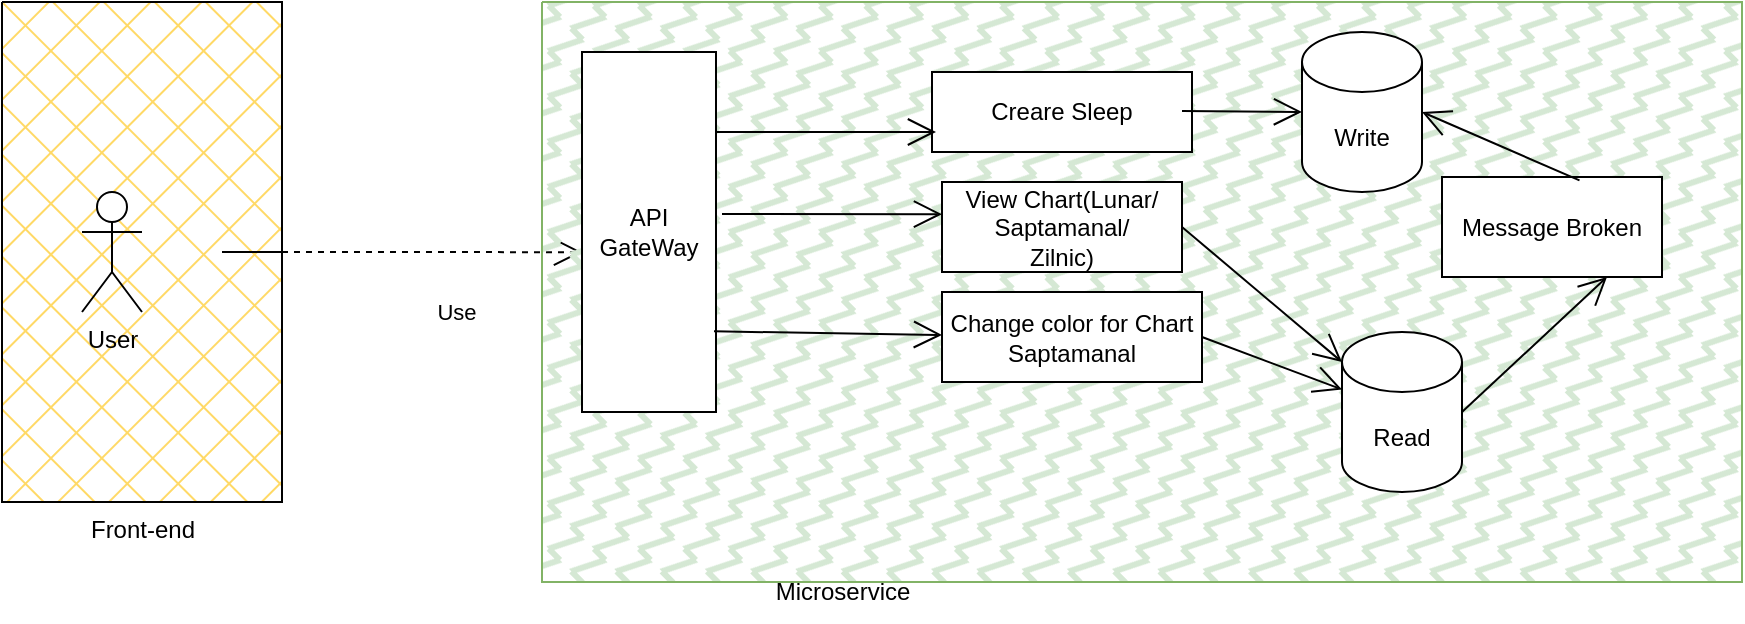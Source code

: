 <mxfile version="21.1.5" type="device">
  <diagram name="Pagina-1" id="2Bhw_C0bMm2bwY1Hlbg-">
    <mxGraphModel dx="913" dy="498" grid="1" gridSize="10" guides="1" tooltips="1" connect="1" arrows="1" fold="1" page="1" pageScale="1" pageWidth="827" pageHeight="1169" math="0" shadow="0">
      <root>
        <mxCell id="0" />
        <mxCell id="1" parent="0" />
        <mxCell id="Wih9sVURYQkkAsAvTysH-1" value="Front-end" style="verticalLabelPosition=bottom;verticalAlign=top;html=1;shape=mxgraph.basic.patternFillRect;fillStyle=cross-hatch;step=5;fillStrokeWidth=0.2;fillStrokeColor=#dddddd;fillColor=#FFD966;" vertex="1" parent="1">
          <mxGeometry x="130" y="115" width="140" height="250" as="geometry" />
        </mxCell>
        <mxCell id="Wih9sVURYQkkAsAvTysH-2" value="User" style="shape=umlActor;verticalLabelPosition=bottom;verticalAlign=top;html=1;" vertex="1" parent="1">
          <mxGeometry x="170" y="210" width="30" height="60" as="geometry" />
        </mxCell>
        <mxCell id="Wih9sVURYQkkAsAvTysH-3" value="Use" style="endArrow=open;endSize=12;dashed=1;html=1;rounded=0;entryX=0;entryY=0.556;entryDx=0;entryDy=0;entryPerimeter=0;" edge="1" parent="1" source="Wih9sVURYQkkAsAvTysH-1" target="Wih9sVURYQkkAsAvTysH-7">
          <mxGeometry x="0.4" y="-30" width="160" relative="1" as="geometry">
            <mxPoint x="230" y="210" as="sourcePoint" />
            <mxPoint x="400" y="240" as="targetPoint" />
            <Array as="points">
              <mxPoint x="240" y="240" />
            </Array>
            <mxPoint as="offset" />
          </mxGeometry>
        </mxCell>
        <mxCell id="Wih9sVURYQkkAsAvTysH-4" value="" style="verticalLabelPosition=bottom;verticalAlign=top;html=1;shape=mxgraph.basic.patternFillRect;fillStyle=zigzag-line;step=5;fillStrokeWidth=0.2;fillStrokeColor=#dddddd;fillColor=#d5e8d4;strokeColor=#82b366;" vertex="1" parent="1">
          <mxGeometry x="400" y="115" width="600" height="290" as="geometry" />
        </mxCell>
        <mxCell id="Wih9sVURYQkkAsAvTysH-5" value="Microservice" style="text;html=1;align=center;verticalAlign=middle;resizable=0;points=[];autosize=1;strokeColor=none;fillColor=none;" vertex="1" parent="1">
          <mxGeometry x="505" y="395" width="90" height="30" as="geometry" />
        </mxCell>
        <mxCell id="Wih9sVURYQkkAsAvTysH-6" value="Message Broken" style="html=1;whiteSpace=wrap;" vertex="1" parent="1">
          <mxGeometry x="850" y="202.5" width="110" height="50" as="geometry" />
        </mxCell>
        <mxCell id="Wih9sVURYQkkAsAvTysH-7" value="API &lt;br&gt;GateWay" style="html=1;whiteSpace=wrap;" vertex="1" parent="1">
          <mxGeometry x="420" y="140" width="67" height="180" as="geometry" />
        </mxCell>
        <mxCell id="Wih9sVURYQkkAsAvTysH-8" value="Creare Sleep" style="html=1;whiteSpace=wrap;" vertex="1" parent="1">
          <mxGeometry x="595" y="150" width="130" height="40" as="geometry" />
        </mxCell>
        <mxCell id="Wih9sVURYQkkAsAvTysH-9" value="View Chart(Lunar/&lt;br&gt;Saptamanal/&lt;br&gt;Zilnic)" style="html=1;whiteSpace=wrap;" vertex="1" parent="1">
          <mxGeometry x="600" y="205" width="120" height="45" as="geometry" />
        </mxCell>
        <mxCell id="Wih9sVURYQkkAsAvTysH-10" value="Change color for Chart&lt;br&gt;Saptamanal" style="html=1;whiteSpace=wrap;" vertex="1" parent="1">
          <mxGeometry x="600" y="260" width="130" height="45" as="geometry" />
        </mxCell>
        <mxCell id="Wih9sVURYQkkAsAvTysH-12" value="" style="endArrow=open;endFill=1;endSize=12;html=1;rounded=0;entryX=0;entryY=0.358;entryDx=0;entryDy=0;entryPerimeter=0;fontStyle=1" edge="1" parent="1" target="Wih9sVURYQkkAsAvTysH-9">
          <mxGeometry width="160" relative="1" as="geometry">
            <mxPoint x="490" y="221" as="sourcePoint" />
            <mxPoint x="630" y="220" as="targetPoint" />
          </mxGeometry>
        </mxCell>
        <mxCell id="Wih9sVURYQkkAsAvTysH-14" value="" style="endArrow=open;endFill=1;endSize=12;html=1;rounded=0;exitX=0.985;exitY=0.776;exitDx=0;exitDy=0;exitPerimeter=0;" edge="1" parent="1" source="Wih9sVURYQkkAsAvTysH-7" target="Wih9sVURYQkkAsAvTysH-10">
          <mxGeometry width="160" relative="1" as="geometry">
            <mxPoint x="500" y="231" as="sourcePoint" />
            <mxPoint x="610" y="231" as="targetPoint" />
          </mxGeometry>
        </mxCell>
        <mxCell id="Wih9sVURYQkkAsAvTysH-15" value="" style="endArrow=open;endFill=1;endSize=12;html=1;rounded=0;entryX=0;entryY=0.358;entryDx=0;entryDy=0;entryPerimeter=0;fontStyle=1" edge="1" parent="1">
          <mxGeometry width="160" relative="1" as="geometry">
            <mxPoint x="487" y="180" as="sourcePoint" />
            <mxPoint x="597" y="180" as="targetPoint" />
          </mxGeometry>
        </mxCell>
        <mxCell id="Wih9sVURYQkkAsAvTysH-16" value="Read" style="shape=cylinder3;whiteSpace=wrap;html=1;boundedLbl=1;backgroundOutline=1;size=15;" vertex="1" parent="1">
          <mxGeometry x="800" y="280" width="60" height="80" as="geometry" />
        </mxCell>
        <mxCell id="Wih9sVURYQkkAsAvTysH-17" value="Write" style="shape=cylinder3;whiteSpace=wrap;html=1;boundedLbl=1;backgroundOutline=1;size=15;" vertex="1" parent="1">
          <mxGeometry x="780" y="130" width="60" height="80" as="geometry" />
        </mxCell>
        <mxCell id="Wih9sVURYQkkAsAvTysH-18" value="" style="endArrow=open;endFill=1;endSize=12;html=1;rounded=0;exitX=1;exitY=0.5;exitDx=0;exitDy=0;" edge="1" parent="1" source="Wih9sVURYQkkAsAvTysH-10" target="Wih9sVURYQkkAsAvTysH-16">
          <mxGeometry width="160" relative="1" as="geometry">
            <mxPoint x="520" y="280" as="sourcePoint" />
            <mxPoint x="680" y="280" as="targetPoint" />
          </mxGeometry>
        </mxCell>
        <mxCell id="Wih9sVURYQkkAsAvTysH-19" value="" style="endArrow=open;endFill=1;endSize=12;html=1;rounded=0;exitX=1;exitY=0.5;exitDx=0;exitDy=0;entryX=0;entryY=0;entryDx=0;entryDy=15;entryPerimeter=0;" edge="1" parent="1" source="Wih9sVURYQkkAsAvTysH-9" target="Wih9sVURYQkkAsAvTysH-16">
          <mxGeometry width="160" relative="1" as="geometry">
            <mxPoint x="740" y="293" as="sourcePoint" />
            <mxPoint x="790" y="303" as="targetPoint" />
          </mxGeometry>
        </mxCell>
        <mxCell id="Wih9sVURYQkkAsAvTysH-20" value="" style="endArrow=open;endFill=1;endSize=12;html=1;rounded=0;" edge="1" parent="1">
          <mxGeometry width="160" relative="1" as="geometry">
            <mxPoint x="720" y="169.5" as="sourcePoint" />
            <mxPoint x="780" y="170" as="targetPoint" />
          </mxGeometry>
        </mxCell>
        <mxCell id="Wih9sVURYQkkAsAvTysH-22" value="" style="endArrow=open;endFill=1;endSize=12;html=1;rounded=0;entryX=0.75;entryY=1;entryDx=0;entryDy=0;exitX=1;exitY=0.5;exitDx=0;exitDy=0;exitPerimeter=0;" edge="1" parent="1" source="Wih9sVURYQkkAsAvTysH-16" target="Wih9sVURYQkkAsAvTysH-6">
          <mxGeometry width="160" relative="1" as="geometry">
            <mxPoint x="840" y="319" as="sourcePoint" />
            <mxPoint x="1000" y="319" as="targetPoint" />
          </mxGeometry>
        </mxCell>
        <mxCell id="Wih9sVURYQkkAsAvTysH-24" value="" style="endArrow=open;endFill=1;endSize=12;html=1;rounded=0;entryX=1;entryY=0.5;entryDx=0;entryDy=0;entryPerimeter=0;exitX=0.625;exitY=0.034;exitDx=0;exitDy=0;exitPerimeter=0;" edge="1" parent="1" source="Wih9sVURYQkkAsAvTysH-6" target="Wih9sVURYQkkAsAvTysH-17">
          <mxGeometry width="160" relative="1" as="geometry">
            <mxPoint x="520" y="280" as="sourcePoint" />
            <mxPoint x="680" y="280" as="targetPoint" />
          </mxGeometry>
        </mxCell>
      </root>
    </mxGraphModel>
  </diagram>
</mxfile>
